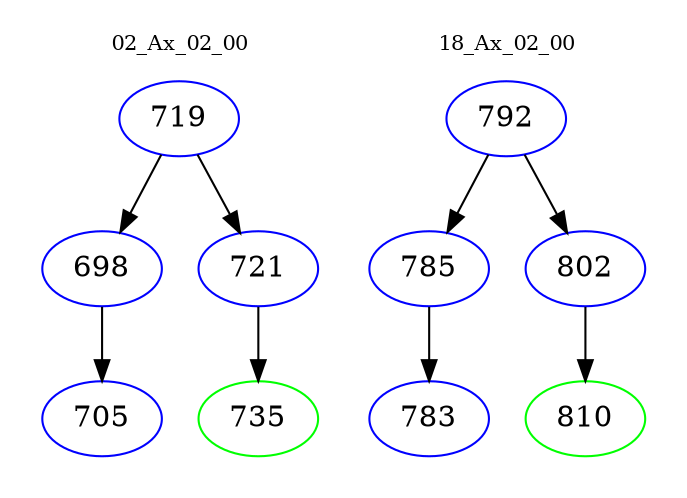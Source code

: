 digraph{
subgraph cluster_0 {
color = white
label = "02_Ax_02_00";
fontsize=10;
T0_719 [label="719", color="blue"]
T0_719 -> T0_698 [color="black"]
T0_698 [label="698", color="blue"]
T0_698 -> T0_705 [color="black"]
T0_705 [label="705", color="blue"]
T0_719 -> T0_721 [color="black"]
T0_721 [label="721", color="blue"]
T0_721 -> T0_735 [color="black"]
T0_735 [label="735", color="green"]
}
subgraph cluster_1 {
color = white
label = "18_Ax_02_00";
fontsize=10;
T1_792 [label="792", color="blue"]
T1_792 -> T1_785 [color="black"]
T1_785 [label="785", color="blue"]
T1_785 -> T1_783 [color="black"]
T1_783 [label="783", color="blue"]
T1_792 -> T1_802 [color="black"]
T1_802 [label="802", color="blue"]
T1_802 -> T1_810 [color="black"]
T1_810 [label="810", color="green"]
}
}
